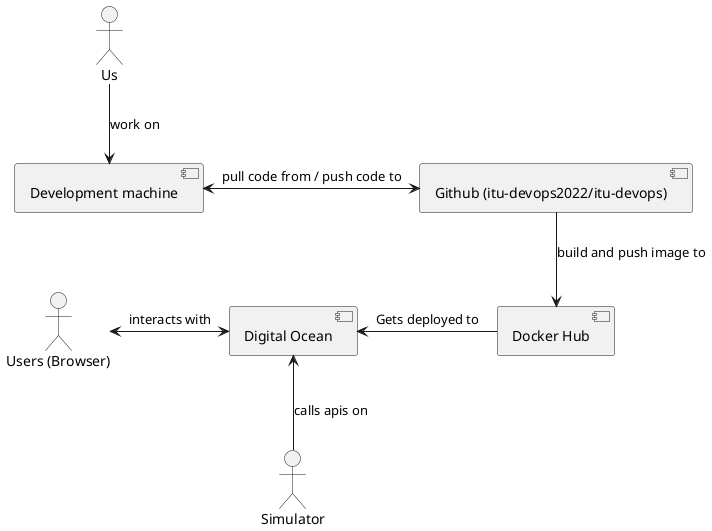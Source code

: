 @startuml

actor "Us"

[Development machine]

[Github (itu-devops2022/itu-devops)]

[Docker Hub]

[Digital Ocean]


actor "Users (Browser)"

actor "Simulator"

[Us] -d-> [Development machine] : work on
[Development machine] <-r-> [Github (itu-devops2022/itu-devops)] : pull code from / push code to
[Github (itu-devops2022/itu-devops)] -d-> [Docker Hub] : build and push image to

[Docker Hub] -l-> [Digital Ocean] : Gets deployed to


[Users (Browser)] <-r-> [Digital Ocean] : interacts with
[Simulator] -u-> [Digital Ocean] : calls apis on


@enduml